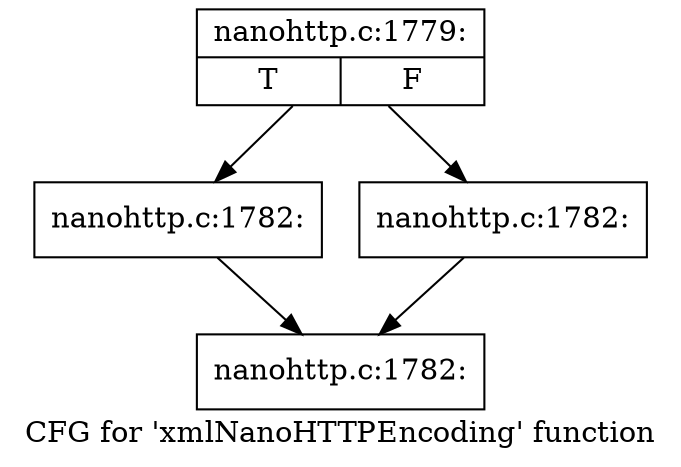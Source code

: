 digraph "CFG for 'xmlNanoHTTPEncoding' function" {
	label="CFG for 'xmlNanoHTTPEncoding' function";

	Node0x4437770 [shape=record,label="{nanohttp.c:1779:|{<s0>T|<s1>F}}"];
	Node0x4437770 -> Node0x4437720;
	Node0x4437770 -> Node0x4435d00;
	Node0x4437720 [shape=record,label="{nanohttp.c:1782:}"];
	Node0x4437720 -> Node0x4435d50;
	Node0x4435d00 [shape=record,label="{nanohttp.c:1782:}"];
	Node0x4435d00 -> Node0x4435d50;
	Node0x4435d50 [shape=record,label="{nanohttp.c:1782:}"];
}
